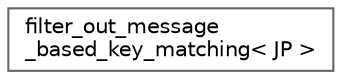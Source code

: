 digraph "类继承关系图"
{
 // LATEX_PDF_SIZE
  bgcolor="transparent";
  edge [fontname=Helvetica,fontsize=10,labelfontname=Helvetica,labelfontsize=10];
  node [fontname=Helvetica,fontsize=10,shape=box,height=0.2,width=0.4];
  rankdir="LR";
  Node0 [id="Node000000",label="filter_out_message\l_based_key_matching\< JP \>",height=0.2,width=0.4,color="grey40", fillcolor="white", style="filled",URL="$structfilter__out__message__based__key__matching.html",tooltip=" "];
}
